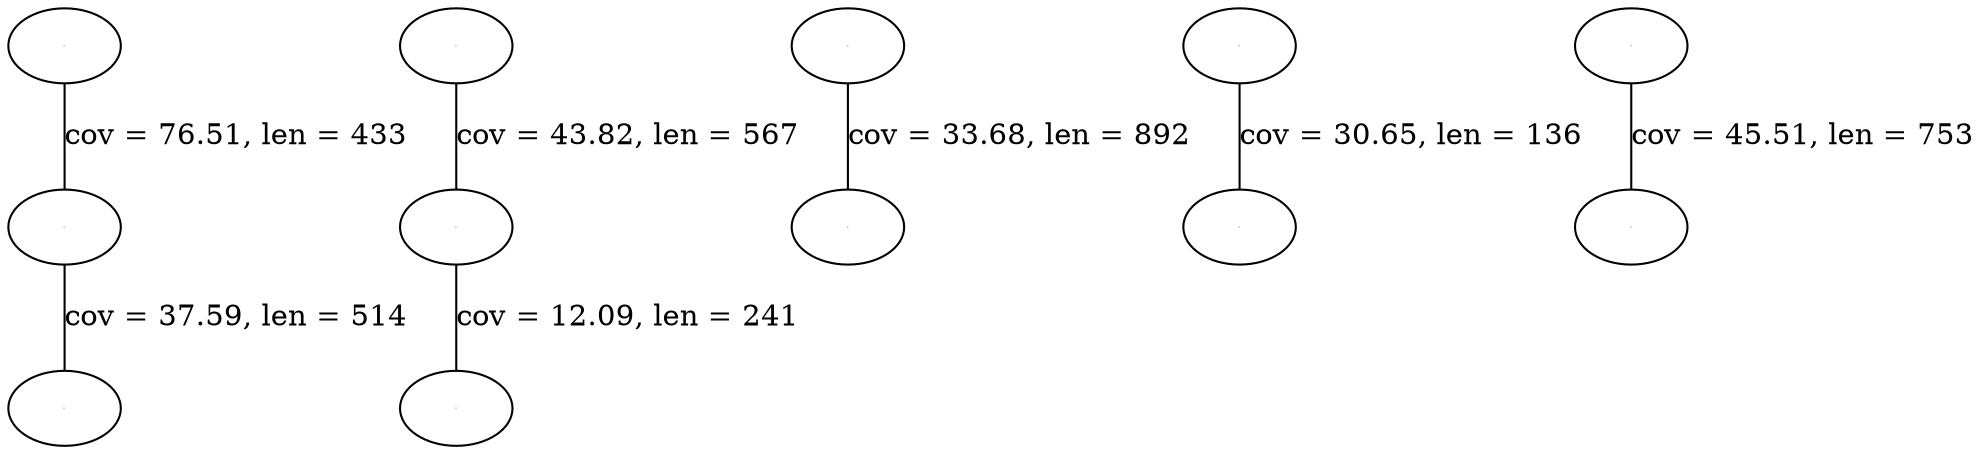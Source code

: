 strict graph "" {
	node [fontsize=0,
		label=0
	];
	GAACGTTTTCTGCGTGTTGCCGATATTCTGGAAAGCAATGCCAGGCAGGGGCAGG -- GCTGAGTCCACCCGCCGTATTGCGGCAAGCCGCATTCCGGCTGATCACATGGTGC	 [label="cov = 37.59, len = 514"];
	CGCATGGTTGTTACCTCGTTACCTTTGGTCGAAAAAAAAAGCCCGCACTGTCAGG -- TGCGCTATGCCTATATTGGTTAAAGTATTTAGTGACCTAAGTCAATAAAATTTTA	 [label="cov = 12.09, len = 241"];
	AGCTTTTCATTCTGACTGCAACGGGCAATATGTCTCTGTGTGGATTAAAAAAAGA -- GAACGTTTTCTGCGTGTTGCCGATATTCTGGAAAGCAATGCCAGGCAGGGGCAGG	 [label="cov = 76.51, len = 433"];
	GGCGGGTGGACTCAGCAATATCGACGGTAGATTCGAGGTAATGCCCCACTGCCAG -- CGCATGGTTGTTACCTCGTTACCTTTGGTCGAAAAAAAAAGCCCGCACTGTCAGG	 [label="cov = 43.82, len = 567"];
	TCGTGGTACACTAGTCGGCCTTACGCCGAACGGCGTTATGCCGCCCACCTGAGTC -- GAGAAAAAAATTAGGTGTGTCTCTGTATAACGGGCAACGTCAGTCTTACTTTTCG	 [label="cov = 33.68, len = 892"];
	AATCGGCGCGTAAACAGGCAGCCAGCACCGCAGCAGAGTAGTCGGAACCGTTGCG -- CATTACCGGCGGTGAAACCTGCCATCAGCACCATGTGATCAGCCGGAATGCGGCT	 [label="cov = 30.65, len = 136"];
	AATTTTAAAATAACTGAATCCAGTGATTTATGAAATTGGTTATATCCGTATCGCG -- CGACCGTCACCCCGTAATGGAGCTTAGATGGCAGCTATAACGACTCAGGTGGGCG	 [label="cov = 45.51, len = 753"];
}
